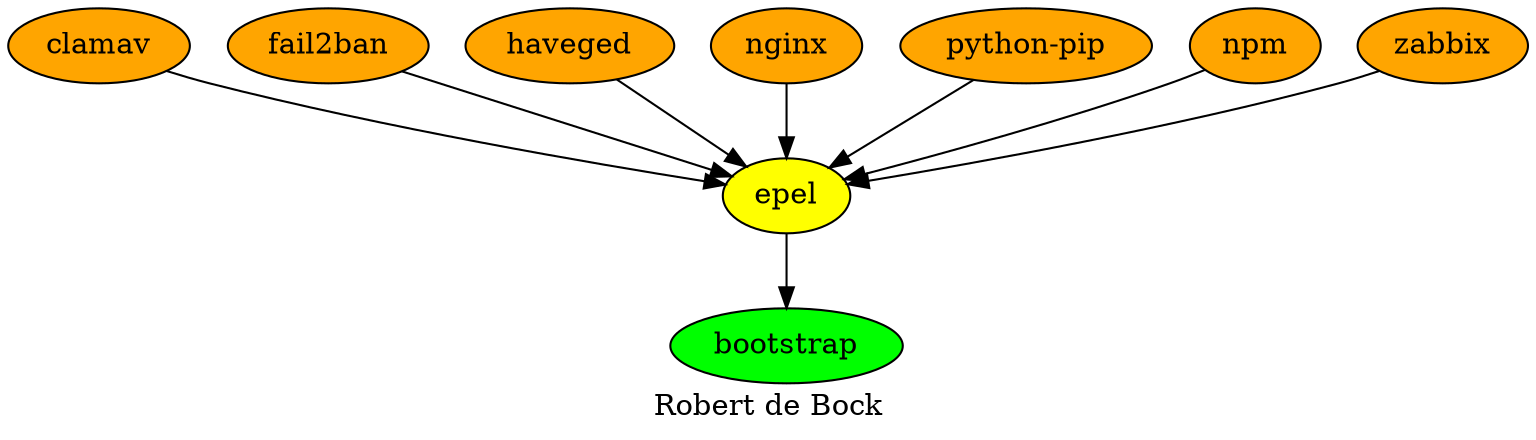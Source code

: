 digraph PhiloDilemma {
  label = "Robert de Bock" ;
  overlap=false
  {
    bootstrap [fillcolor=green style=filled]
    clamav [fillcolor=orange style=filled]
    epel [fillcolor=yellow style=filled]
    fail2ban [fillcolor=orange style=filled]
    haveged [fillcolor=orange style=filled]
    nginx [fillcolor=orange style=filled]
    "python-pip" [fillcolor=orange style=filled]
    npm [fillcolor=orange style=filled]
    zabbix [fillcolor=orange style=filled]
  }
  epel -> bootstrap
  {clamav fail2ban haveged nginx npm "python-pip" zabbix} -> epel
}
